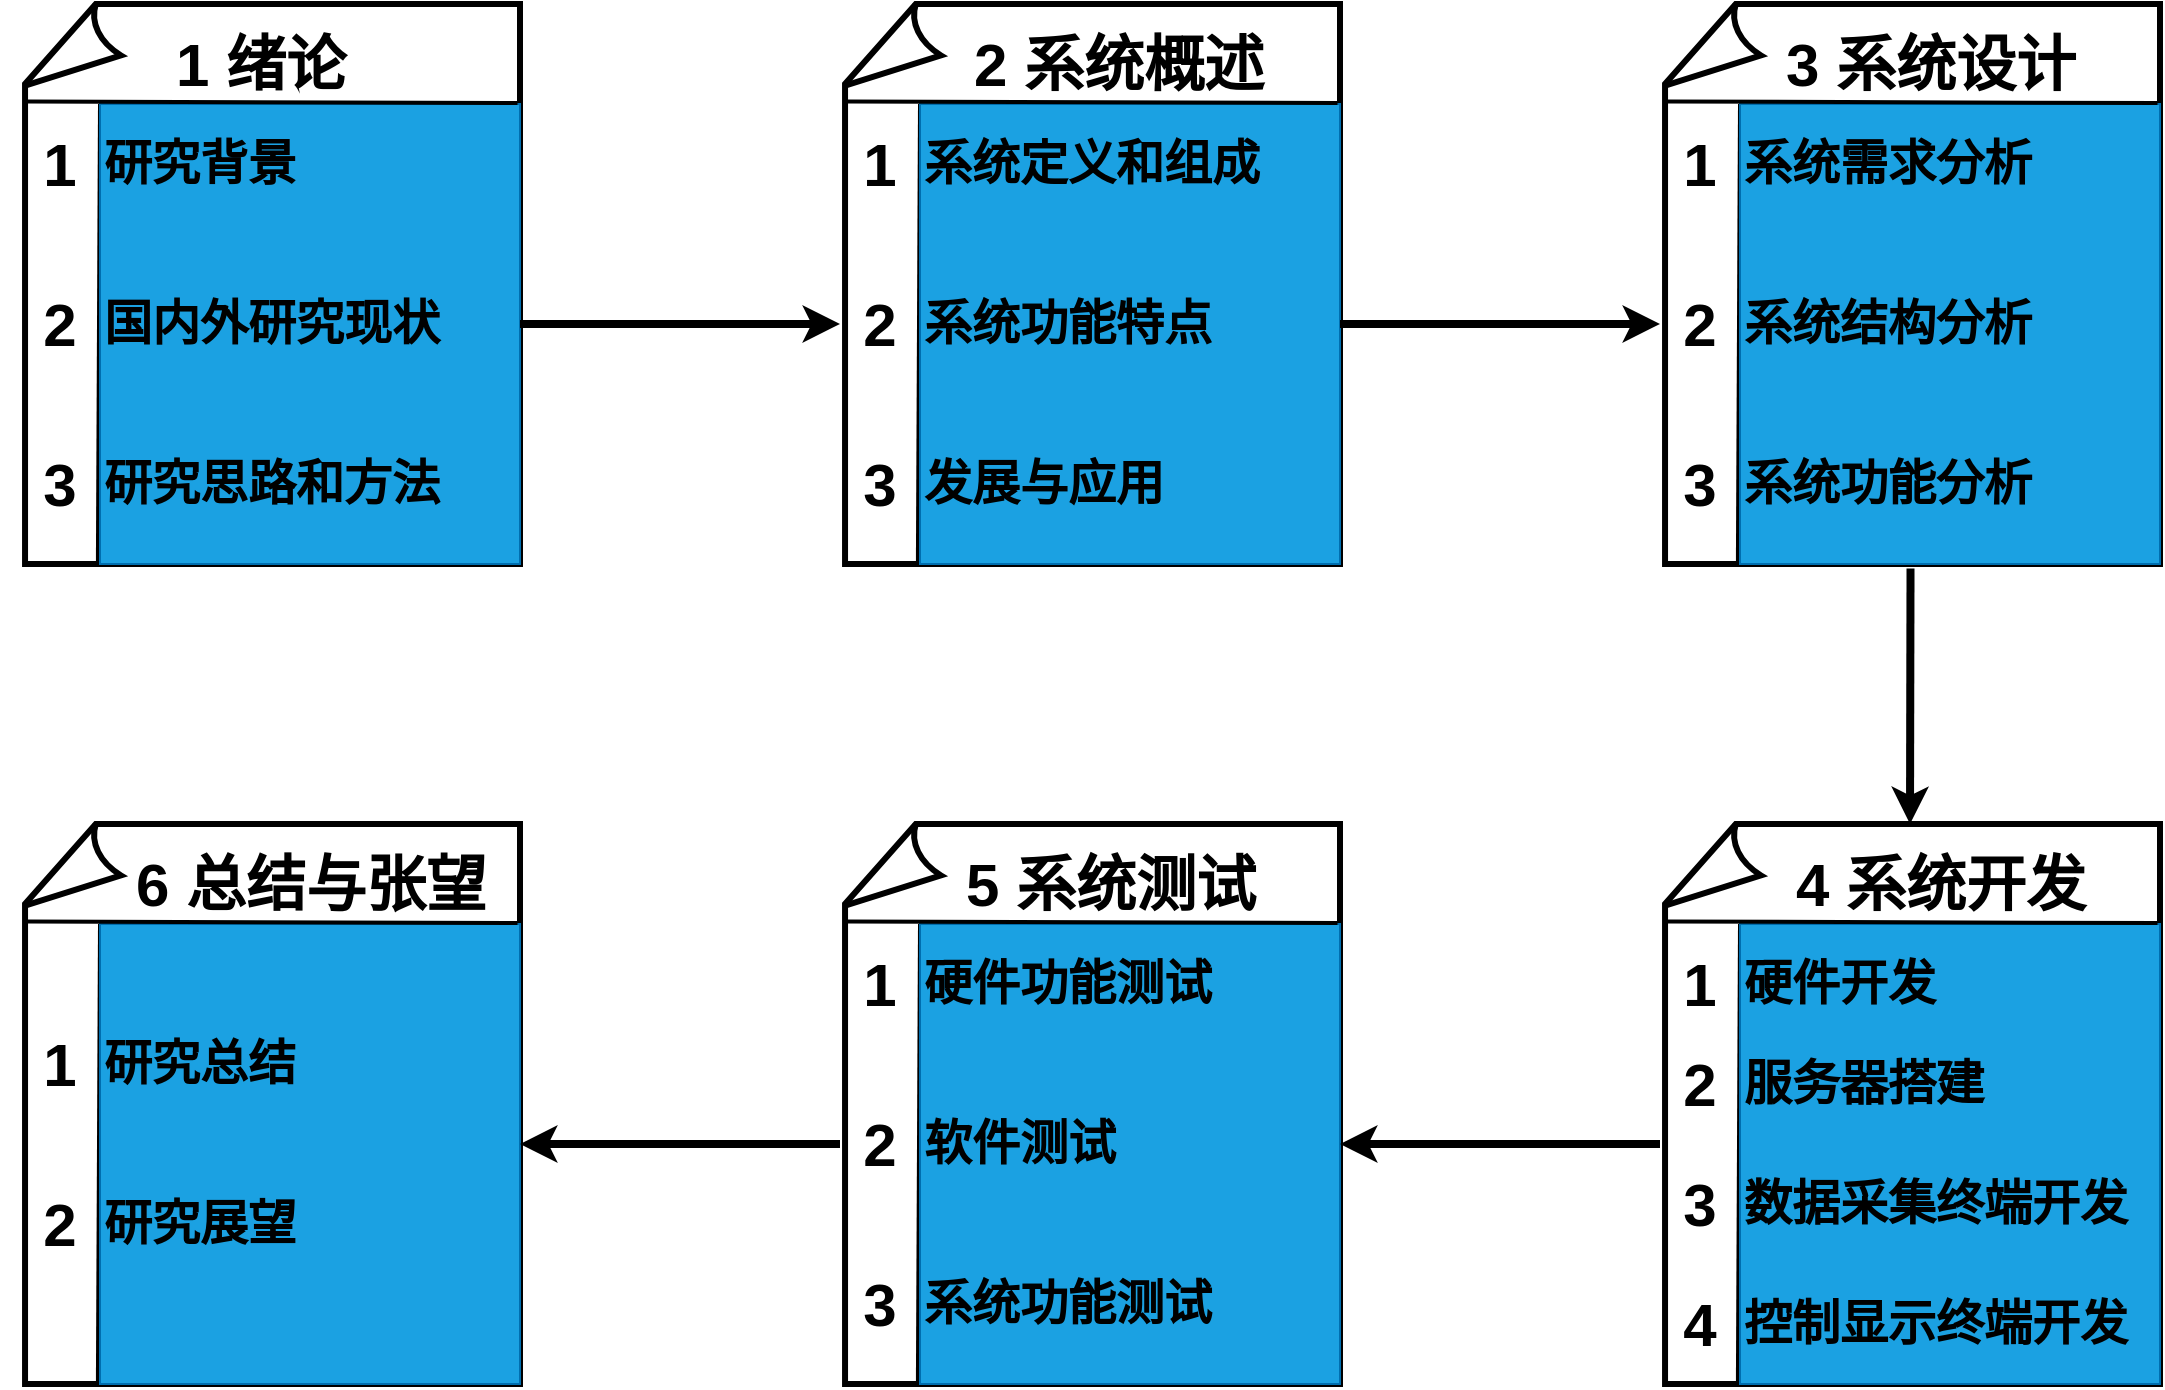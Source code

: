 <mxfile version="24.6.1" type="device">
  <diagram name="第 1 页" id="Hemgi2O7ioe5I-8YwC0y">
    <mxGraphModel dx="3585" dy="2090" grid="1" gridSize="10" guides="0" tooltips="1" connect="1" arrows="1" fold="1" page="1" pageScale="1" pageWidth="3300" pageHeight="2339" math="0" shadow="0">
      <root>
        <mxCell id="0" />
        <mxCell id="1" parent="0" />
        <mxCell id="c9mm2ZcmseoyYEmoIH-D-28" value="" style="whiteSpace=wrap;html=1;shape=mxgraph.basic.document;strokeWidth=3;flipH=1;" vertex="1" parent="1">
          <mxGeometry x="910" y="170" width="250" height="280" as="geometry" />
        </mxCell>
        <mxCell id="c9mm2ZcmseoyYEmoIH-D-45" value="" style="endArrow=none;html=1;rounded=0;strokeWidth=2;jumpStyle=none;exitX=-0.005;exitY=0.998;exitDx=0;exitDy=0;exitPerimeter=0;" edge="1" parent="1" source="c9mm2ZcmseoyYEmoIH-D-74">
          <mxGeometry width="50" height="50" relative="1" as="geometry">
            <mxPoint x="948" y="450" as="sourcePoint" />
            <mxPoint x="950" y="220" as="targetPoint" />
          </mxGeometry>
        </mxCell>
        <mxCell id="c9mm2ZcmseoyYEmoIH-D-50" value="&lt;font style=&quot;font-size: 30px;&quot;&gt;1 绪论&lt;/font&gt;" style="text;strokeColor=none;fillColor=none;html=1;fontSize=24;fontStyle=1;verticalAlign=middle;align=center;" vertex="1" parent="1">
          <mxGeometry x="980" y="180" width="100" height="40" as="geometry" />
        </mxCell>
        <mxCell id="c9mm2ZcmseoyYEmoIH-D-51" value="&lt;font style=&quot;font-size: 30px;&quot;&gt;1&lt;/font&gt;" style="text;html=1;align=center;verticalAlign=middle;whiteSpace=wrap;rounded=0;fontStyle=1" vertex="1" parent="1">
          <mxGeometry x="900" y="230" width="60" height="40" as="geometry" />
        </mxCell>
        <mxCell id="c9mm2ZcmseoyYEmoIH-D-52" value="&lt;font style=&quot;font-size: 30px;&quot;&gt;2&lt;/font&gt;" style="text;html=1;align=center;verticalAlign=middle;whiteSpace=wrap;rounded=0;fontStyle=1" vertex="1" parent="1">
          <mxGeometry x="900" y="310" width="60" height="40" as="geometry" />
        </mxCell>
        <mxCell id="c9mm2ZcmseoyYEmoIH-D-55" value="&lt;font style=&quot;font-size: 30px;&quot;&gt;3&lt;/font&gt;" style="text;html=1;align=center;verticalAlign=middle;whiteSpace=wrap;rounded=0;fontStyle=1" vertex="1" parent="1">
          <mxGeometry x="900" y="390" width="60" height="40" as="geometry" />
        </mxCell>
        <mxCell id="c9mm2ZcmseoyYEmoIH-D-74" value="" style="rounded=0;whiteSpace=wrap;html=1;fillColor=#1ba1e2;fontColor=#ffffff;strokeColor=#006EAF;" vertex="1" parent="1">
          <mxGeometry x="950" y="220" width="210" height="230" as="geometry" />
        </mxCell>
        <mxCell id="c9mm2ZcmseoyYEmoIH-D-56" value="&lt;font style=&quot;font-size: 24px;&quot;&gt;&lt;b&gt;研究背景&lt;/b&gt;&lt;/font&gt;" style="text;html=1;align=left;verticalAlign=middle;whiteSpace=wrap;rounded=0;" vertex="1" parent="1">
          <mxGeometry x="950" y="230" width="190" height="40" as="geometry" />
        </mxCell>
        <mxCell id="c9mm2ZcmseoyYEmoIH-D-57" value="&lt;font style=&quot;font-size: 24px;&quot;&gt;&lt;b&gt;国内外研究现状&lt;/b&gt;&lt;/font&gt;" style="text;html=1;align=left;verticalAlign=middle;whiteSpace=wrap;rounded=0;" vertex="1" parent="1">
          <mxGeometry x="950" y="310" width="190" height="40" as="geometry" />
        </mxCell>
        <mxCell id="c9mm2ZcmseoyYEmoIH-D-58" value="&lt;font style=&quot;font-size: 24px;&quot;&gt;&lt;b&gt;研究思路和方法&lt;/b&gt;&lt;/font&gt;" style="text;html=1;align=left;verticalAlign=middle;whiteSpace=wrap;rounded=0;" vertex="1" parent="1">
          <mxGeometry x="950" y="390" width="190" height="40" as="geometry" />
        </mxCell>
        <mxCell id="c9mm2ZcmseoyYEmoIH-D-73" value="" style="endArrow=none;html=1;rounded=0;strokeWidth=2;jumpStyle=none;exitX=0.985;exitY=0.174;exitDx=0;exitDy=0;exitPerimeter=0;entryX=0.994;entryY=-0.002;entryDx=0;entryDy=0;entryPerimeter=0;" edge="1" parent="1" source="c9mm2ZcmseoyYEmoIH-D-28" target="c9mm2ZcmseoyYEmoIH-D-74">
          <mxGeometry width="50" height="50" relative="1" as="geometry">
            <mxPoint x="1090" y="200" as="sourcePoint" />
            <mxPoint x="1110" y="420" as="targetPoint" />
          </mxGeometry>
        </mxCell>
        <mxCell id="c9mm2ZcmseoyYEmoIH-D-75" value="" style="whiteSpace=wrap;html=1;shape=mxgraph.basic.document;strokeWidth=3;flipH=1;" vertex="1" parent="1">
          <mxGeometry x="1320" y="170" width="250" height="280" as="geometry" />
        </mxCell>
        <mxCell id="c9mm2ZcmseoyYEmoIH-D-76" value="" style="endArrow=none;html=1;rounded=0;strokeWidth=2;jumpStyle=none;exitX=-0.005;exitY=0.998;exitDx=0;exitDy=0;exitPerimeter=0;" edge="1" parent="1" source="c9mm2ZcmseoyYEmoIH-D-81">
          <mxGeometry width="50" height="50" relative="1" as="geometry">
            <mxPoint x="1358" y="450" as="sourcePoint" />
            <mxPoint x="1360" y="220" as="targetPoint" />
          </mxGeometry>
        </mxCell>
        <mxCell id="c9mm2ZcmseoyYEmoIH-D-77" value="&lt;font style=&quot;font-size: 30px;&quot;&gt;2 系统概述&lt;/font&gt;" style="text;strokeColor=none;fillColor=none;html=1;fontSize=24;fontStyle=1;verticalAlign=middle;align=center;" vertex="1" parent="1">
          <mxGeometry x="1379" y="180" width="160" height="40" as="geometry" />
        </mxCell>
        <mxCell id="c9mm2ZcmseoyYEmoIH-D-78" value="&lt;font style=&quot;font-size: 30px;&quot;&gt;1&lt;/font&gt;" style="text;html=1;align=center;verticalAlign=middle;whiteSpace=wrap;rounded=0;fontStyle=1" vertex="1" parent="1">
          <mxGeometry x="1310" y="230" width="60" height="40" as="geometry" />
        </mxCell>
        <mxCell id="c9mm2ZcmseoyYEmoIH-D-79" value="&lt;font style=&quot;font-size: 30px;&quot;&gt;2&lt;/font&gt;" style="text;html=1;align=center;verticalAlign=middle;whiteSpace=wrap;rounded=0;fontStyle=1" vertex="1" parent="1">
          <mxGeometry x="1320" y="310" width="40" height="40" as="geometry" />
        </mxCell>
        <mxCell id="c9mm2ZcmseoyYEmoIH-D-80" value="&lt;font style=&quot;font-size: 30px;&quot;&gt;3&lt;/font&gt;" style="text;html=1;align=center;verticalAlign=middle;whiteSpace=wrap;rounded=0;fontStyle=1" vertex="1" parent="1">
          <mxGeometry x="1310" y="390" width="60" height="40" as="geometry" />
        </mxCell>
        <mxCell id="c9mm2ZcmseoyYEmoIH-D-81" value="" style="rounded=0;whiteSpace=wrap;html=1;fillColor=#1ba1e2;fontColor=#ffffff;strokeColor=#006EAF;" vertex="1" parent="1">
          <mxGeometry x="1360" y="220" width="210" height="230" as="geometry" />
        </mxCell>
        <mxCell id="c9mm2ZcmseoyYEmoIH-D-82" value="&lt;font style=&quot;font-size: 24px;&quot;&gt;&lt;b&gt;系统定义和组成&lt;/b&gt;&lt;/font&gt;" style="text;html=1;align=left;verticalAlign=middle;whiteSpace=wrap;rounded=0;" vertex="1" parent="1">
          <mxGeometry x="1360" y="230" width="190" height="40" as="geometry" />
        </mxCell>
        <mxCell id="c9mm2ZcmseoyYEmoIH-D-83" value="&lt;font style=&quot;font-size: 24px;&quot;&gt;&lt;b&gt;系统功能特点&lt;/b&gt;&lt;/font&gt;" style="text;html=1;align=left;verticalAlign=middle;whiteSpace=wrap;rounded=0;" vertex="1" parent="1">
          <mxGeometry x="1360" y="310" width="190" height="40" as="geometry" />
        </mxCell>
        <mxCell id="c9mm2ZcmseoyYEmoIH-D-84" value="&lt;span style=&quot;font-size: 24px;&quot;&gt;&lt;b&gt;发展与应用&lt;/b&gt;&lt;/span&gt;" style="text;html=1;align=left;verticalAlign=middle;whiteSpace=wrap;rounded=0;" vertex="1" parent="1">
          <mxGeometry x="1360" y="390" width="190" height="40" as="geometry" />
        </mxCell>
        <mxCell id="c9mm2ZcmseoyYEmoIH-D-85" value="" style="endArrow=none;html=1;rounded=0;strokeWidth=2;jumpStyle=none;exitX=0.985;exitY=0.174;exitDx=0;exitDy=0;exitPerimeter=0;entryX=0.994;entryY=-0.002;entryDx=0;entryDy=0;entryPerimeter=0;" edge="1" parent="1" source="c9mm2ZcmseoyYEmoIH-D-75" target="c9mm2ZcmseoyYEmoIH-D-81">
          <mxGeometry width="50" height="50" relative="1" as="geometry">
            <mxPoint x="1500" y="200" as="sourcePoint" />
            <mxPoint x="1520" y="420" as="targetPoint" />
          </mxGeometry>
        </mxCell>
        <mxCell id="c9mm2ZcmseoyYEmoIH-D-97" value="" style="whiteSpace=wrap;html=1;shape=mxgraph.basic.document;strokeWidth=3;flipH=1;" vertex="1" parent="1">
          <mxGeometry x="1730" y="170" width="250" height="280" as="geometry" />
        </mxCell>
        <mxCell id="c9mm2ZcmseoyYEmoIH-D-98" value="" style="endArrow=none;html=1;rounded=0;strokeWidth=2;jumpStyle=none;exitX=-0.005;exitY=0.998;exitDx=0;exitDy=0;exitPerimeter=0;" edge="1" parent="1" source="c9mm2ZcmseoyYEmoIH-D-103">
          <mxGeometry width="50" height="50" relative="1" as="geometry">
            <mxPoint x="1768" y="450" as="sourcePoint" />
            <mxPoint x="1770" y="220" as="targetPoint" />
          </mxGeometry>
        </mxCell>
        <mxCell id="c9mm2ZcmseoyYEmoIH-D-99" value="&lt;font style=&quot;font-size: 30px;&quot;&gt;3 系统设计&lt;/font&gt;" style="text;strokeColor=none;fillColor=none;html=1;fontSize=24;fontStyle=1;verticalAlign=middle;align=center;" vertex="1" parent="1">
          <mxGeometry x="1800" y="180" width="130" height="40" as="geometry" />
        </mxCell>
        <mxCell id="c9mm2ZcmseoyYEmoIH-D-100" value="&lt;font style=&quot;font-size: 30px;&quot;&gt;1&lt;/font&gt;" style="text;html=1;align=center;verticalAlign=middle;whiteSpace=wrap;rounded=0;fontStyle=1" vertex="1" parent="1">
          <mxGeometry x="1720" y="230" width="60" height="40" as="geometry" />
        </mxCell>
        <mxCell id="c9mm2ZcmseoyYEmoIH-D-101" value="&lt;font style=&quot;font-size: 30px;&quot;&gt;2&lt;/font&gt;" style="text;html=1;align=center;verticalAlign=middle;whiteSpace=wrap;rounded=0;fontStyle=1" vertex="1" parent="1">
          <mxGeometry x="1720" y="310" width="60" height="40" as="geometry" />
        </mxCell>
        <mxCell id="c9mm2ZcmseoyYEmoIH-D-102" value="&lt;font style=&quot;font-size: 30px;&quot;&gt;3&lt;/font&gt;" style="text;html=1;align=center;verticalAlign=middle;whiteSpace=wrap;rounded=0;fontStyle=1" vertex="1" parent="1">
          <mxGeometry x="1720" y="390" width="60" height="40" as="geometry" />
        </mxCell>
        <mxCell id="c9mm2ZcmseoyYEmoIH-D-103" value="" style="rounded=0;whiteSpace=wrap;html=1;fillColor=#1ba1e2;fontColor=#ffffff;strokeColor=#006EAF;" vertex="1" parent="1">
          <mxGeometry x="1770" y="220" width="210" height="230" as="geometry" />
        </mxCell>
        <mxCell id="c9mm2ZcmseoyYEmoIH-D-104" value="&lt;font style=&quot;font-size: 24px;&quot;&gt;&lt;b&gt;系统需求分析&lt;/b&gt;&lt;/font&gt;" style="text;html=1;align=left;verticalAlign=middle;whiteSpace=wrap;rounded=0;" vertex="1" parent="1">
          <mxGeometry x="1770" y="230" width="190" height="40" as="geometry" />
        </mxCell>
        <mxCell id="c9mm2ZcmseoyYEmoIH-D-105" value="&lt;span style=&quot;font-size: 24px;&quot;&gt;&lt;b&gt;系统结构分析&lt;/b&gt;&lt;/span&gt;" style="text;html=1;align=left;verticalAlign=middle;whiteSpace=wrap;rounded=0;" vertex="1" parent="1">
          <mxGeometry x="1770" y="310" width="190" height="40" as="geometry" />
        </mxCell>
        <mxCell id="c9mm2ZcmseoyYEmoIH-D-106" value="&lt;font style=&quot;font-size: 24px;&quot;&gt;&lt;b&gt;系统功能分析&lt;/b&gt;&lt;/font&gt;" style="text;html=1;align=left;verticalAlign=middle;whiteSpace=wrap;rounded=0;" vertex="1" parent="1">
          <mxGeometry x="1770" y="390" width="190" height="40" as="geometry" />
        </mxCell>
        <mxCell id="c9mm2ZcmseoyYEmoIH-D-107" value="" style="endArrow=none;html=1;rounded=0;strokeWidth=2;jumpStyle=none;exitX=0.985;exitY=0.174;exitDx=0;exitDy=0;exitPerimeter=0;entryX=0.994;entryY=-0.002;entryDx=0;entryDy=0;entryPerimeter=0;" edge="1" parent="1" source="c9mm2ZcmseoyYEmoIH-D-97" target="c9mm2ZcmseoyYEmoIH-D-103">
          <mxGeometry width="50" height="50" relative="1" as="geometry">
            <mxPoint x="1910" y="200" as="sourcePoint" />
            <mxPoint x="1930" y="420" as="targetPoint" />
          </mxGeometry>
        </mxCell>
        <mxCell id="c9mm2ZcmseoyYEmoIH-D-108" value="" style="whiteSpace=wrap;html=1;shape=mxgraph.basic.document;strokeWidth=3;flipH=1;" vertex="1" parent="1">
          <mxGeometry x="1730" y="580" width="250" height="280" as="geometry" />
        </mxCell>
        <mxCell id="c9mm2ZcmseoyYEmoIH-D-109" value="" style="endArrow=none;html=1;rounded=0;strokeWidth=2;jumpStyle=none;exitX=-0.005;exitY=0.998;exitDx=0;exitDy=0;exitPerimeter=0;" edge="1" parent="1" source="c9mm2ZcmseoyYEmoIH-D-114">
          <mxGeometry width="50" height="50" relative="1" as="geometry">
            <mxPoint x="1768" y="860" as="sourcePoint" />
            <mxPoint x="1770" y="630" as="targetPoint" />
          </mxGeometry>
        </mxCell>
        <mxCell id="c9mm2ZcmseoyYEmoIH-D-110" value="&lt;font style=&quot;font-size: 30px;&quot;&gt;4 系统开发&lt;/font&gt;" style="text;strokeColor=none;fillColor=none;html=1;fontSize=24;fontStyle=1;verticalAlign=middle;align=center;" vertex="1" parent="1">
          <mxGeometry x="1800" y="590" width="140" height="40" as="geometry" />
        </mxCell>
        <mxCell id="c9mm2ZcmseoyYEmoIH-D-111" value="&lt;font style=&quot;font-size: 30px;&quot;&gt;1&lt;/font&gt;" style="text;html=1;align=center;verticalAlign=middle;whiteSpace=wrap;rounded=0;fontStyle=1" vertex="1" parent="1">
          <mxGeometry x="1720" y="640" width="60" height="40" as="geometry" />
        </mxCell>
        <mxCell id="c9mm2ZcmseoyYEmoIH-D-112" value="&lt;font style=&quot;font-size: 30px;&quot;&gt;2&lt;/font&gt;" style="text;html=1;align=center;verticalAlign=middle;whiteSpace=wrap;rounded=0;fontStyle=1" vertex="1" parent="1">
          <mxGeometry x="1720" y="690" width="60" height="40" as="geometry" />
        </mxCell>
        <mxCell id="c9mm2ZcmseoyYEmoIH-D-113" value="&lt;font style=&quot;font-size: 30px;&quot;&gt;3&lt;/font&gt;" style="text;html=1;align=center;verticalAlign=middle;whiteSpace=wrap;rounded=0;fontStyle=1" vertex="1" parent="1">
          <mxGeometry x="1720" y="750" width="60" height="40" as="geometry" />
        </mxCell>
        <mxCell id="c9mm2ZcmseoyYEmoIH-D-114" value="" style="rounded=0;whiteSpace=wrap;html=1;fillColor=#1ba1e2;fontColor=#ffffff;strokeColor=#006EAF;" vertex="1" parent="1">
          <mxGeometry x="1770" y="630" width="210" height="230" as="geometry" />
        </mxCell>
        <mxCell id="c9mm2ZcmseoyYEmoIH-D-115" value="&lt;font style=&quot;font-size: 24px;&quot;&gt;&lt;b&gt;硬件开发&lt;/b&gt;&lt;/font&gt;" style="text;html=1;align=left;verticalAlign=middle;whiteSpace=wrap;rounded=0;" vertex="1" parent="1">
          <mxGeometry x="1770" y="640" width="190" height="40" as="geometry" />
        </mxCell>
        <mxCell id="c9mm2ZcmseoyYEmoIH-D-116" value="&lt;font style=&quot;font-size: 24px;&quot;&gt;&lt;b&gt;数据采集终端开发&lt;/b&gt;&lt;/font&gt;" style="text;html=1;align=left;verticalAlign=middle;whiteSpace=wrap;rounded=0;" vertex="1" parent="1">
          <mxGeometry x="1770" y="750" width="200" height="40" as="geometry" />
        </mxCell>
        <mxCell id="c9mm2ZcmseoyYEmoIH-D-117" value="&lt;font style=&quot;font-size: 24px;&quot;&gt;&lt;b&gt;控制显示终端开发&lt;/b&gt;&lt;/font&gt;" style="text;html=1;align=left;verticalAlign=middle;whiteSpace=wrap;rounded=0;" vertex="1" parent="1">
          <mxGeometry x="1770" y="810" width="200" height="40" as="geometry" />
        </mxCell>
        <mxCell id="c9mm2ZcmseoyYEmoIH-D-118" value="" style="endArrow=none;html=1;rounded=0;strokeWidth=2;jumpStyle=none;exitX=0.985;exitY=0.174;exitDx=0;exitDy=0;exitPerimeter=0;entryX=0.994;entryY=-0.002;entryDx=0;entryDy=0;entryPerimeter=0;" edge="1" parent="1" source="c9mm2ZcmseoyYEmoIH-D-108" target="c9mm2ZcmseoyYEmoIH-D-114">
          <mxGeometry width="50" height="50" relative="1" as="geometry">
            <mxPoint x="1910" y="610" as="sourcePoint" />
            <mxPoint x="1930" y="830" as="targetPoint" />
          </mxGeometry>
        </mxCell>
        <mxCell id="c9mm2ZcmseoyYEmoIH-D-119" value="&lt;font style=&quot;font-size: 30px;&quot;&gt;4&lt;/font&gt;" style="text;html=1;align=center;verticalAlign=middle;whiteSpace=wrap;rounded=0;fontStyle=1" vertex="1" parent="1">
          <mxGeometry x="1720" y="810" width="60" height="40" as="geometry" />
        </mxCell>
        <mxCell id="c9mm2ZcmseoyYEmoIH-D-120" value="&lt;font style=&quot;font-size: 24px;&quot;&gt;&lt;b&gt;服务器搭建&lt;/b&gt;&lt;/font&gt;" style="text;html=1;align=left;verticalAlign=middle;whiteSpace=wrap;rounded=0;" vertex="1" parent="1">
          <mxGeometry x="1770" y="690" width="200" height="40" as="geometry" />
        </mxCell>
        <mxCell id="c9mm2ZcmseoyYEmoIH-D-122" value="" style="whiteSpace=wrap;html=1;shape=mxgraph.basic.document;strokeWidth=3;flipH=1;" vertex="1" parent="1">
          <mxGeometry x="1320" y="580" width="250" height="280" as="geometry" />
        </mxCell>
        <mxCell id="c9mm2ZcmseoyYEmoIH-D-123" value="" style="endArrow=none;html=1;rounded=0;strokeWidth=2;jumpStyle=none;exitX=-0.005;exitY=0.998;exitDx=0;exitDy=0;exitPerimeter=0;" edge="1" parent="1" source="c9mm2ZcmseoyYEmoIH-D-128">
          <mxGeometry width="50" height="50" relative="1" as="geometry">
            <mxPoint x="1358" y="860" as="sourcePoint" />
            <mxPoint x="1360" y="630" as="targetPoint" />
          </mxGeometry>
        </mxCell>
        <mxCell id="c9mm2ZcmseoyYEmoIH-D-124" value="&lt;font style=&quot;font-size: 30px;&quot;&gt;5 系统测试&lt;/font&gt;" style="text;strokeColor=none;fillColor=none;html=1;fontSize=24;fontStyle=1;verticalAlign=middle;align=center;" vertex="1" parent="1">
          <mxGeometry x="1390" y="590" width="130" height="40" as="geometry" />
        </mxCell>
        <mxCell id="c9mm2ZcmseoyYEmoIH-D-125" value="&lt;font style=&quot;font-size: 30px;&quot;&gt;1&lt;/font&gt;" style="text;html=1;align=center;verticalAlign=middle;whiteSpace=wrap;rounded=0;fontStyle=1" vertex="1" parent="1">
          <mxGeometry x="1310" y="640" width="60" height="40" as="geometry" />
        </mxCell>
        <mxCell id="c9mm2ZcmseoyYEmoIH-D-126" value="&lt;font style=&quot;font-size: 30px;&quot;&gt;2&lt;/font&gt;" style="text;html=1;align=center;verticalAlign=middle;whiteSpace=wrap;rounded=0;fontStyle=1" vertex="1" parent="1">
          <mxGeometry x="1310" y="720" width="60" height="40" as="geometry" />
        </mxCell>
        <mxCell id="c9mm2ZcmseoyYEmoIH-D-127" value="&lt;font style=&quot;font-size: 30px;&quot;&gt;3&lt;/font&gt;" style="text;html=1;align=center;verticalAlign=middle;whiteSpace=wrap;rounded=0;fontStyle=1" vertex="1" parent="1">
          <mxGeometry x="1310" y="800" width="60" height="40" as="geometry" />
        </mxCell>
        <mxCell id="c9mm2ZcmseoyYEmoIH-D-128" value="" style="rounded=0;whiteSpace=wrap;html=1;fillColor=#1ba1e2;fontColor=#ffffff;strokeColor=#006EAF;" vertex="1" parent="1">
          <mxGeometry x="1360" y="630" width="210" height="230" as="geometry" />
        </mxCell>
        <mxCell id="c9mm2ZcmseoyYEmoIH-D-129" value="&lt;font style=&quot;font-size: 24px;&quot;&gt;&lt;b&gt;硬件功能测试&lt;/b&gt;&lt;/font&gt;" style="text;html=1;align=left;verticalAlign=middle;whiteSpace=wrap;rounded=0;" vertex="1" parent="1">
          <mxGeometry x="1360" y="640" width="190" height="40" as="geometry" />
        </mxCell>
        <mxCell id="c9mm2ZcmseoyYEmoIH-D-130" value="&lt;font style=&quot;font-size: 24px;&quot;&gt;&lt;b&gt;软件测试&lt;/b&gt;&lt;/font&gt;" style="text;html=1;align=left;verticalAlign=middle;whiteSpace=wrap;rounded=0;" vertex="1" parent="1">
          <mxGeometry x="1360" y="720" width="190" height="40" as="geometry" />
        </mxCell>
        <mxCell id="c9mm2ZcmseoyYEmoIH-D-131" value="&lt;span style=&quot;font-size: 24px;&quot;&gt;&lt;b&gt;系统功能测试&lt;/b&gt;&lt;/span&gt;" style="text;html=1;align=left;verticalAlign=middle;whiteSpace=wrap;rounded=0;" vertex="1" parent="1">
          <mxGeometry x="1360" y="800" width="190" height="40" as="geometry" />
        </mxCell>
        <mxCell id="c9mm2ZcmseoyYEmoIH-D-132" value="" style="endArrow=none;html=1;rounded=0;strokeWidth=2;jumpStyle=none;exitX=0.985;exitY=0.174;exitDx=0;exitDy=0;exitPerimeter=0;entryX=0.994;entryY=-0.002;entryDx=0;entryDy=0;entryPerimeter=0;" edge="1" parent="1" source="c9mm2ZcmseoyYEmoIH-D-122" target="c9mm2ZcmseoyYEmoIH-D-128">
          <mxGeometry width="50" height="50" relative="1" as="geometry">
            <mxPoint x="1500" y="610" as="sourcePoint" />
            <mxPoint x="1520" y="830" as="targetPoint" />
          </mxGeometry>
        </mxCell>
        <mxCell id="c9mm2ZcmseoyYEmoIH-D-134" value="" style="whiteSpace=wrap;html=1;shape=mxgraph.basic.document;strokeWidth=3;flipH=1;" vertex="1" parent="1">
          <mxGeometry x="910" y="580" width="250" height="280" as="geometry" />
        </mxCell>
        <mxCell id="c9mm2ZcmseoyYEmoIH-D-135" value="" style="endArrow=none;html=1;rounded=0;strokeWidth=2;jumpStyle=none;exitX=-0.005;exitY=0.998;exitDx=0;exitDy=0;exitPerimeter=0;" edge="1" parent="1" source="c9mm2ZcmseoyYEmoIH-D-140">
          <mxGeometry width="50" height="50" relative="1" as="geometry">
            <mxPoint x="948" y="860" as="sourcePoint" />
            <mxPoint x="950" y="630" as="targetPoint" />
          </mxGeometry>
        </mxCell>
        <mxCell id="c9mm2ZcmseoyYEmoIH-D-136" value="&lt;font style=&quot;font-size: 30px;&quot;&gt;6 总结与张望&lt;/font&gt;" style="text;strokeColor=none;fillColor=none;html=1;fontSize=24;fontStyle=1;verticalAlign=middle;align=center;" vertex="1" parent="1">
          <mxGeometry x="990" y="590" width="130" height="40" as="geometry" />
        </mxCell>
        <mxCell id="c9mm2ZcmseoyYEmoIH-D-137" value="&lt;font style=&quot;font-size: 30px;&quot;&gt;1&lt;/font&gt;" style="text;html=1;align=center;verticalAlign=middle;whiteSpace=wrap;rounded=0;fontStyle=1" vertex="1" parent="1">
          <mxGeometry x="900" y="680" width="60" height="40" as="geometry" />
        </mxCell>
        <mxCell id="c9mm2ZcmseoyYEmoIH-D-138" value="&lt;font style=&quot;font-size: 30px;&quot;&gt;2&lt;/font&gt;" style="text;html=1;align=center;verticalAlign=middle;whiteSpace=wrap;rounded=0;fontStyle=1" vertex="1" parent="1">
          <mxGeometry x="900" y="760" width="60" height="40" as="geometry" />
        </mxCell>
        <mxCell id="c9mm2ZcmseoyYEmoIH-D-140" value="" style="rounded=0;whiteSpace=wrap;html=1;fillColor=#1ba1e2;fontColor=#ffffff;strokeColor=#006EAF;" vertex="1" parent="1">
          <mxGeometry x="950" y="630" width="210" height="230" as="geometry" />
        </mxCell>
        <mxCell id="c9mm2ZcmseoyYEmoIH-D-141" value="&lt;font style=&quot;font-size: 24px;&quot;&gt;&lt;b&gt;研究总结&lt;/b&gt;&lt;/font&gt;" style="text;html=1;align=left;verticalAlign=middle;whiteSpace=wrap;rounded=0;" vertex="1" parent="1">
          <mxGeometry x="950" y="680" width="190" height="40" as="geometry" />
        </mxCell>
        <mxCell id="c9mm2ZcmseoyYEmoIH-D-142" value="&lt;font style=&quot;font-size: 24px;&quot;&gt;&lt;b&gt;研究展望&lt;/b&gt;&lt;/font&gt;" style="text;html=1;align=left;verticalAlign=middle;whiteSpace=wrap;rounded=0;" vertex="1" parent="1">
          <mxGeometry x="950" y="760" width="190" height="40" as="geometry" />
        </mxCell>
        <mxCell id="c9mm2ZcmseoyYEmoIH-D-144" value="" style="endArrow=none;html=1;rounded=0;strokeWidth=2;jumpStyle=none;exitX=0.985;exitY=0.174;exitDx=0;exitDy=0;exitPerimeter=0;entryX=0.994;entryY=-0.002;entryDx=0;entryDy=0;entryPerimeter=0;" edge="1" parent="1" source="c9mm2ZcmseoyYEmoIH-D-134" target="c9mm2ZcmseoyYEmoIH-D-140">
          <mxGeometry width="50" height="50" relative="1" as="geometry">
            <mxPoint x="1090" y="610" as="sourcePoint" />
            <mxPoint x="1110" y="830" as="targetPoint" />
          </mxGeometry>
        </mxCell>
        <mxCell id="c9mm2ZcmseoyYEmoIH-D-146" value="" style="endArrow=classic;html=1;rounded=0;entryX=0;entryY=0.5;entryDx=0;entryDy=0;strokeWidth=4;" edge="1" parent="1" target="c9mm2ZcmseoyYEmoIH-D-79">
          <mxGeometry width="50" height="50" relative="1" as="geometry">
            <mxPoint x="1160" y="330" as="sourcePoint" />
            <mxPoint x="1270" y="330" as="targetPoint" />
          </mxGeometry>
        </mxCell>
        <mxCell id="c9mm2ZcmseoyYEmoIH-D-147" value="" style="endArrow=classic;html=1;rounded=0;entryX=0;entryY=0.5;entryDx=0;entryDy=0;strokeWidth=4;" edge="1" parent="1">
          <mxGeometry width="50" height="50" relative="1" as="geometry">
            <mxPoint x="1570" y="330" as="sourcePoint" />
            <mxPoint x="1730" y="330" as="targetPoint" />
          </mxGeometry>
        </mxCell>
        <mxCell id="c9mm2ZcmseoyYEmoIH-D-148" value="" style="endArrow=classic;html=1;rounded=0;entryX=0.5;entryY=0;entryDx=0;entryDy=0;strokeWidth=4;entryPerimeter=0;exitX=0.406;exitY=1.01;exitDx=0;exitDy=0;exitPerimeter=0;" edge="1" parent="1" source="c9mm2ZcmseoyYEmoIH-D-103" target="c9mm2ZcmseoyYEmoIH-D-108">
          <mxGeometry width="50" height="50" relative="1" as="geometry">
            <mxPoint x="1860" y="450" as="sourcePoint" />
            <mxPoint x="2020" y="450" as="targetPoint" />
          </mxGeometry>
        </mxCell>
        <mxCell id="c9mm2ZcmseoyYEmoIH-D-149" value="" style="endArrow=classic;html=1;rounded=0;entryX=0;entryY=0.5;entryDx=0;entryDy=0;strokeWidth=4;" edge="1" parent="1">
          <mxGeometry width="50" height="50" relative="1" as="geometry">
            <mxPoint x="1730" y="740" as="sourcePoint" />
            <mxPoint x="1570" y="740" as="targetPoint" />
          </mxGeometry>
        </mxCell>
        <mxCell id="c9mm2ZcmseoyYEmoIH-D-150" value="" style="endArrow=classic;html=1;rounded=0;entryX=0;entryY=0.5;entryDx=0;entryDy=0;strokeWidth=4;" edge="1" parent="1">
          <mxGeometry width="50" height="50" relative="1" as="geometry">
            <mxPoint x="1320" y="740" as="sourcePoint" />
            <mxPoint x="1160" y="740" as="targetPoint" />
          </mxGeometry>
        </mxCell>
      </root>
    </mxGraphModel>
  </diagram>
</mxfile>
